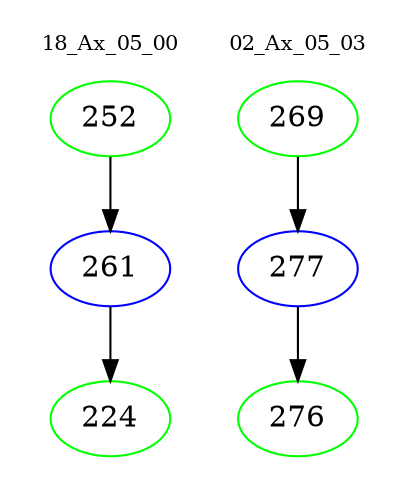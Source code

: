 digraph{
subgraph cluster_0 {
color = white
label = "18_Ax_05_00";
fontsize=10;
T0_252 [label="252", color="green"]
T0_252 -> T0_261 [color="black"]
T0_261 [label="261", color="blue"]
T0_261 -> T0_224 [color="black"]
T0_224 [label="224", color="green"]
}
subgraph cluster_1 {
color = white
label = "02_Ax_05_03";
fontsize=10;
T1_269 [label="269", color="green"]
T1_269 -> T1_277 [color="black"]
T1_277 [label="277", color="blue"]
T1_277 -> T1_276 [color="black"]
T1_276 [label="276", color="green"]
}
}
